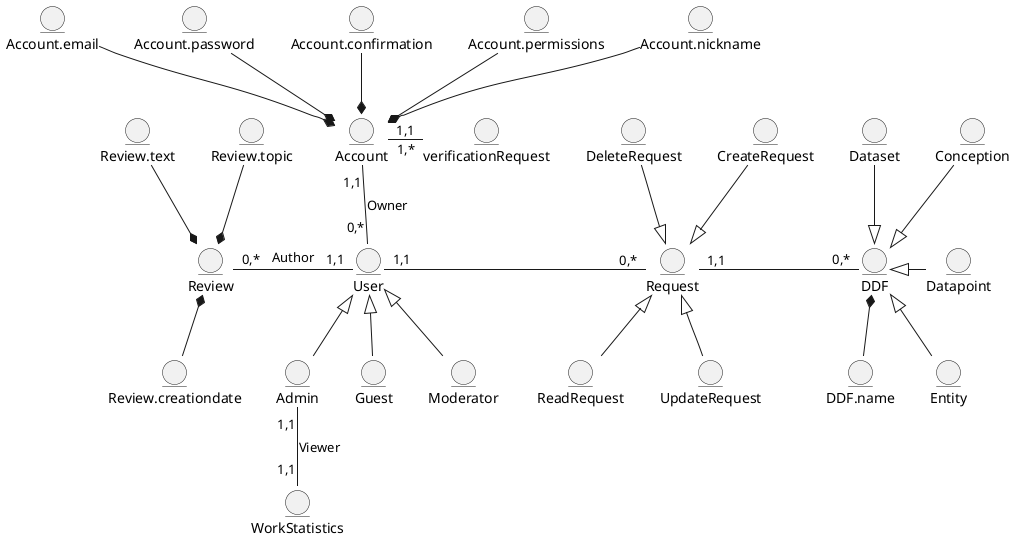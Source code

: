@startuml

entity Account
entity Account.email
entity Account.password
entity Account.confirmation
entity Account.permissions
entity Account.nickname
entity verificationRequest
 Account.email --* Account
 Account.password --* Account
 Account.confirmation --* Account
 Account.permissions --* Account
 Account.nickname --* Account
 verificationRequest "1,*" -l- "1,1" Account

entity Review
entity Review.creationdate
entity Review.text
entity Review.topic
 Review.creationdate -u-* Review
 Review.text --* Review
 Review.topic -d-* Review

entity User
entity Guest
entity Moderator
entity Admin
entity WorkStatistics
 Guest -u-|> User
 Moderator -u-|> User
 Admin -u-|> User
 WorkStatistics "1,1" -u- "1,1" Admin : Viewer

entity DDF
entity DDF.name
entity Dataset
entity Datapoint
entity Entity
entity Conception
 
 Dataset  --|> DDF
 Datapoint  -l-|> DDF
 Entity  -u-|> DDF
 Conception  -d-|> DDF
 DDF.name -u-* DDF

entity Request
entity DeleteRequest
entity CreateRequest
entity ReadRequest
entity UpdateRequest
 DeleteRequest --|> Request
 CreateRequest --|> Request
 ReadRequest -u-|> Request
 UpdateRequest -u-|> Request

 User "0,*" -u- "1,1" Account : Owner
 User "1,1" -r- "0,*" Request
 Request "1,1" -r- "0,*" DDF
 User "1,1" -l- "0,*" Review : Author

@enduml
